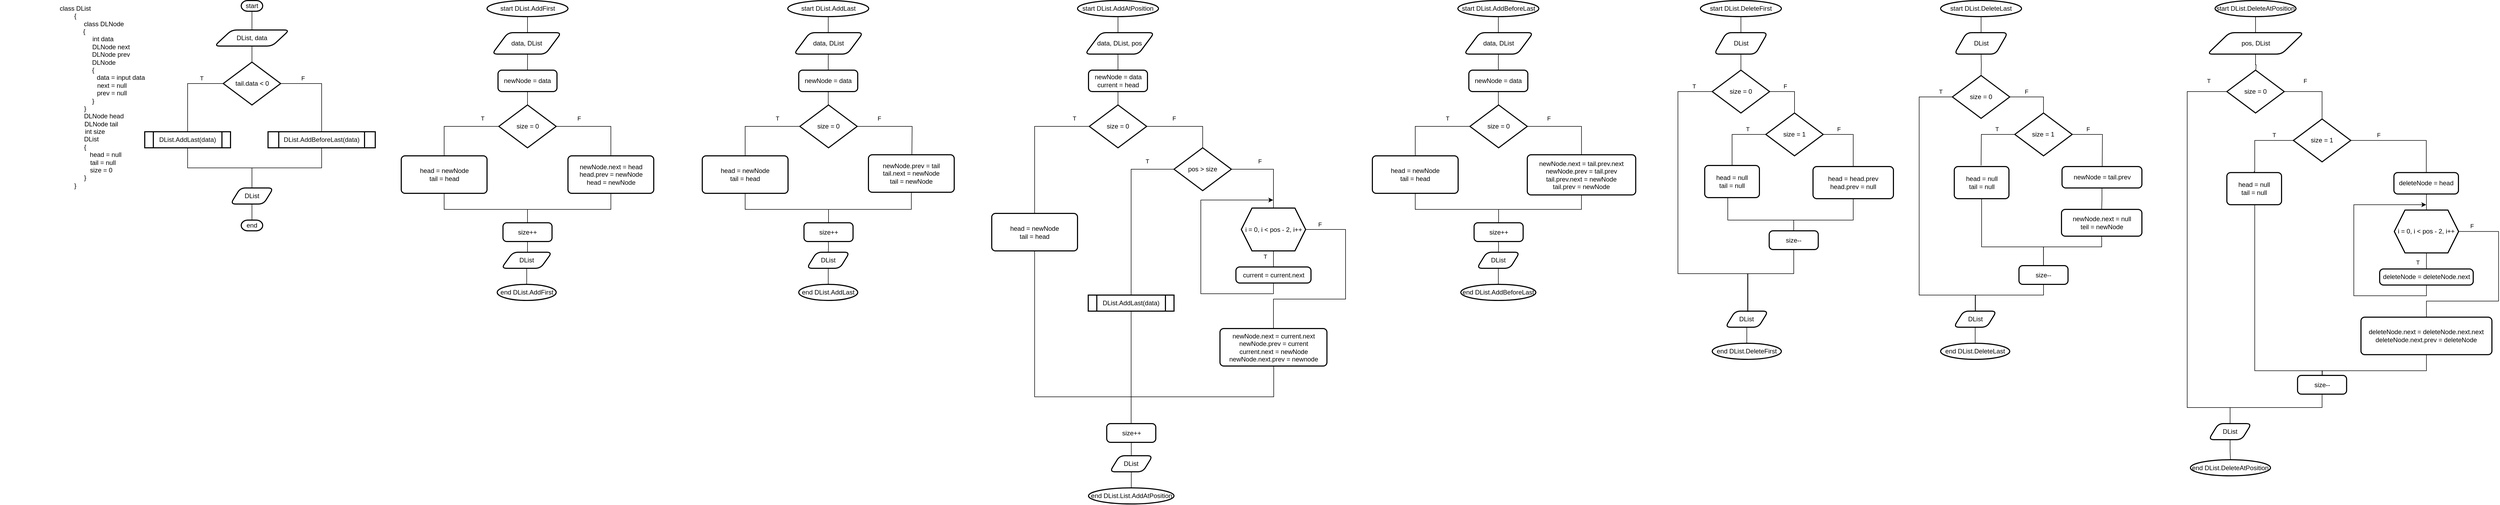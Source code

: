 <mxfile version="15.4.0" type="device"><diagram id="fU_Z1FJrFuVq7AGkQHou" name="Страница 1"><mxGraphModel dx="5457" dy="4065" grid="1" gridSize="10" guides="1" tooltips="1" connect="1" arrows="1" fold="1" page="1" pageScale="1" pageWidth="827" pageHeight="1169" math="0" shadow="0"><root><mxCell id="0"/><mxCell id="1" parent="0"/><mxCell id="U-L8y34tym5A4oGmRkwM-3" style="edgeStyle=orthogonalEdgeStyle;rounded=0;orthogonalLoop=1;jettySize=auto;html=1;entryX=0.5;entryY=0;entryDx=0;entryDy=0;endArrow=none;endFill=0;" parent="1" source="U-L8y34tym5A4oGmRkwM-1" edge="1"><mxGeometry relative="1" as="geometry"><mxPoint x="414.01" y="80" as="targetPoint"/></mxGeometry></mxCell><mxCell id="U-L8y34tym5A4oGmRkwM-1" value="start DList.AddFirst" style="ellipse;whiteSpace=wrap;html=1;strokeWidth=2;" parent="1" vertex="1"><mxGeometry x="338.5" y="20" width="151" height="30" as="geometry"/></mxCell><mxCell id="U-L8y34tym5A4oGmRkwM-5" style="edgeStyle=orthogonalEdgeStyle;rounded=0;orthogonalLoop=1;jettySize=auto;html=1;entryX=0.5;entryY=0;entryDx=0;entryDy=0;endArrow=none;endFill=0;" parent="1" target="U-L8y34tym5A4oGmRkwM-4" edge="1"><mxGeometry relative="1" as="geometry"><mxPoint x="414.069" y="120" as="sourcePoint"/></mxGeometry></mxCell><mxCell id="U-L8y34tym5A4oGmRkwM-4" value="newNode = data" style="rounded=1;whiteSpace=wrap;html=1;absoluteArcSize=1;arcSize=14;strokeWidth=2;" parent="1" vertex="1"><mxGeometry x="359" y="150" width="110" height="40" as="geometry"/></mxCell><mxCell id="U-L8y34tym5A4oGmRkwM-9" style="edgeStyle=orthogonalEdgeStyle;rounded=0;orthogonalLoop=1;jettySize=auto;html=1;endArrow=none;endFill=0;" parent="1" source="U-L8y34tym5A4oGmRkwM-6" target="U-L8y34tym5A4oGmRkwM-8" edge="1"><mxGeometry relative="1" as="geometry"><Array as="points"><mxPoint x="570" y="410"/><mxPoint x="414" y="410"/></Array></mxGeometry></mxCell><mxCell id="U-L8y34tym5A4oGmRkwM-6" value="newNode.next = head&lt;br&gt;head.prev = newNode&lt;br&gt;head = newNode" style="rounded=1;whiteSpace=wrap;html=1;absoluteArcSize=1;arcSize=14;strokeWidth=2;" parent="1" vertex="1"><mxGeometry x="489.5" y="310" width="160" height="70" as="geometry"/></mxCell><mxCell id="U-L8y34tym5A4oGmRkwM-11" style="edgeStyle=orthogonalEdgeStyle;rounded=0;orthogonalLoop=1;jettySize=auto;html=1;entryX=0.5;entryY=0;entryDx=0;entryDy=0;endArrow=none;endFill=0;" parent="1" source="U-L8y34tym5A4oGmRkwM-8" target="U-L8y34tym5A4oGmRkwM-10" edge="1"><mxGeometry relative="1" as="geometry"/></mxCell><mxCell id="U-L8y34tym5A4oGmRkwM-8" value="DList" style="shape=parallelogram;html=1;strokeWidth=2;perimeter=parallelogramPerimeter;whiteSpace=wrap;rounded=1;arcSize=19;size=0.23;" parent="1" vertex="1"><mxGeometry x="365.26" y="490" width="94.5" height="30" as="geometry"/></mxCell><mxCell id="U-L8y34tym5A4oGmRkwM-10" value="end DList.AddFirst" style="ellipse;whiteSpace=wrap;html=1;strokeWidth=2;" parent="1" vertex="1"><mxGeometry x="357.51" y="550" width="110" height="30" as="geometry"/></mxCell><mxCell id="U-L8y34tym5A4oGmRkwM-34" style="edgeStyle=orthogonalEdgeStyle;rounded=0;orthogonalLoop=1;jettySize=auto;html=1;entryX=0.5;entryY=0;entryDx=0;entryDy=0;endArrow=none;endFill=0;" parent="1" source="U-L8y34tym5A4oGmRkwM-35" edge="1"><mxGeometry relative="1" as="geometry"><mxPoint x="975.0" y="80" as="targetPoint"/></mxGeometry></mxCell><mxCell id="U-L8y34tym5A4oGmRkwM-35" value="start DList.AddLast" style="ellipse;whiteSpace=wrap;html=1;strokeWidth=2;" parent="1" vertex="1"><mxGeometry x="899.5" y="20" width="151" height="30" as="geometry"/></mxCell><mxCell id="U-L8y34tym5A4oGmRkwM-36" style="edgeStyle=orthogonalEdgeStyle;rounded=0;orthogonalLoop=1;jettySize=auto;html=1;entryX=0.5;entryY=0;entryDx=0;entryDy=0;endArrow=none;endFill=0;" parent="1" target="U-L8y34tym5A4oGmRkwM-39" edge="1"><mxGeometry relative="1" as="geometry"><mxPoint x="975.034" y="120" as="sourcePoint"/></mxGeometry></mxCell><mxCell id="U-L8y34tym5A4oGmRkwM-38" style="edgeStyle=orthogonalEdgeStyle;rounded=0;orthogonalLoop=1;jettySize=auto;html=1;entryX=0.5;entryY=0;entryDx=0;entryDy=0;endArrow=none;endFill=0;" parent="1" source="U-L8y34tym5A4oGmRkwM-39" edge="1"><mxGeometry relative="1" as="geometry"><mxPoint x="975" y="220" as="targetPoint"/></mxGeometry></mxCell><mxCell id="U-L8y34tym5A4oGmRkwM-39" value="newNode = data" style="rounded=1;whiteSpace=wrap;html=1;absoluteArcSize=1;arcSize=14;strokeWidth=2;" parent="1" vertex="1"><mxGeometry x="920" y="150" width="110" height="40" as="geometry"/></mxCell><mxCell id="U-L8y34tym5A4oGmRkwM-40" style="edgeStyle=orthogonalEdgeStyle;rounded=0;orthogonalLoop=1;jettySize=auto;html=1;endArrow=none;endFill=0;" parent="1" target="U-L8y34tym5A4oGmRkwM-43" edge="1"><mxGeometry relative="1" as="geometry"><mxPoint x="975" y="460" as="sourcePoint"/></mxGeometry></mxCell><mxCell id="U-L8y34tym5A4oGmRkwM-42" style="edgeStyle=orthogonalEdgeStyle;rounded=0;orthogonalLoop=1;jettySize=auto;html=1;entryX=0.5;entryY=0;entryDx=0;entryDy=0;endArrow=none;endFill=0;" parent="1" source="U-L8y34tym5A4oGmRkwM-43" target="U-L8y34tym5A4oGmRkwM-44" edge="1"><mxGeometry relative="1" as="geometry"/></mxCell><mxCell id="U-L8y34tym5A4oGmRkwM-43" value="DList" style="shape=parallelogram;html=1;strokeWidth=2;perimeter=parallelogramPerimeter;whiteSpace=wrap;rounded=1;arcSize=19;size=0.23;" parent="1" vertex="1"><mxGeometry x="935" y="490" width="80" height="30" as="geometry"/></mxCell><mxCell id="U-L8y34tym5A4oGmRkwM-44" value="end DList.AddLast" style="ellipse;whiteSpace=wrap;html=1;strokeWidth=2;" parent="1" vertex="1"><mxGeometry x="920" y="550" width="110" height="30" as="geometry"/></mxCell><mxCell id="U-L8y34tym5A4oGmRkwM-45" style="edgeStyle=orthogonalEdgeStyle;rounded=0;orthogonalLoop=1;jettySize=auto;html=1;entryX=0.5;entryY=0;entryDx=0;entryDy=0;endArrow=none;endFill=0;" parent="1" source="U-L8y34tym5A4oGmRkwM-46" edge="1"><mxGeometry relative="1" as="geometry"><mxPoint x="1515.495" y="80" as="targetPoint"/></mxGeometry></mxCell><mxCell id="U-L8y34tym5A4oGmRkwM-46" value="start DList.AddAtPosition" style="ellipse;whiteSpace=wrap;html=1;strokeWidth=2;" parent="1" vertex="1"><mxGeometry x="1440" y="20" width="151" height="30" as="geometry"/></mxCell><mxCell id="U-L8y34tym5A4oGmRkwM-47" style="edgeStyle=orthogonalEdgeStyle;rounded=0;orthogonalLoop=1;jettySize=auto;html=1;entryX=0.5;entryY=0;entryDx=0;entryDy=0;endArrow=none;endFill=0;" parent="1" target="U-L8y34tym5A4oGmRkwM-50" edge="1"><mxGeometry relative="1" as="geometry"><mxPoint x="1515.448" y="120" as="sourcePoint"/></mxGeometry></mxCell><mxCell id="_JRviwH6wv8AhVhpIcnH-35" value="" style="edgeStyle=orthogonalEdgeStyle;rounded=0;orthogonalLoop=1;jettySize=auto;html=1;endArrow=none;endFill=0;" parent="1" source="U-L8y34tym5A4oGmRkwM-50" target="_JRviwH6wv8AhVhpIcnH-22" edge="1"><mxGeometry relative="1" as="geometry"/></mxCell><mxCell id="U-L8y34tym5A4oGmRkwM-50" value="newNode = data&lt;br&gt;current = head" style="rounded=1;whiteSpace=wrap;html=1;absoluteArcSize=1;arcSize=14;strokeWidth=2;" parent="1" vertex="1"><mxGeometry x="1460.5" y="150" width="110" height="40" as="geometry"/></mxCell><mxCell id="_JRviwH6wv8AhVhpIcnH-40" value="" style="edgeStyle=orthogonalEdgeStyle;rounded=0;orthogonalLoop=1;jettySize=auto;html=1;endArrow=none;endFill=0;" parent="1" source="U-L8y34tym5A4oGmRkwM-54" target="U-L8y34tym5A4oGmRkwM-55" edge="1"><mxGeometry relative="1" as="geometry"/></mxCell><mxCell id="_JRviwH6wv8AhVhpIcnH-41" value="" style="edgeStyle=orthogonalEdgeStyle;rounded=0;orthogonalLoop=1;jettySize=auto;html=1;endArrow=none;endFill=0;" parent="1" source="U-L8y34tym5A4oGmRkwM-54" target="_JRviwH6wv8AhVhpIcnH-30" edge="1"><mxGeometry relative="1" as="geometry"/></mxCell><mxCell id="U-L8y34tym5A4oGmRkwM-54" value="DList" style="shape=parallelogram;html=1;strokeWidth=2;perimeter=parallelogramPerimeter;whiteSpace=wrap;rounded=1;arcSize=19;size=0.23;" parent="1" vertex="1"><mxGeometry x="1500.25" y="870" width="80" height="30" as="geometry"/></mxCell><mxCell id="U-L8y34tym5A4oGmRkwM-55" value="end DList.List.AddAtPosition" style="ellipse;whiteSpace=wrap;html=1;strokeWidth=2;" parent="1" vertex="1"><mxGeometry x="1460.5" y="930" width="159.5" height="30" as="geometry"/></mxCell><mxCell id="U-L8y34tym5A4oGmRkwM-58" value="T" style="edgeStyle=orthogonalEdgeStyle;rounded=0;orthogonalLoop=1;jettySize=auto;html=1;endArrow=none;endFill=0;" parent="1" source="U-L8y34tym5A4oGmRkwM-56" target="U-L8y34tym5A4oGmRkwM-57" edge="1"><mxGeometry x="0.2" y="-16" relative="1" as="geometry"><mxPoint as="offset"/></mxGeometry></mxCell><mxCell id="U-L8y34tym5A4oGmRkwM-60" value="F" style="edgeStyle=orthogonalEdgeStyle;rounded=0;orthogonalLoop=1;jettySize=auto;html=1;endArrow=none;endFill=0;entryX=0.5;entryY=0;entryDx=0;entryDy=0;" parent="1" source="U-L8y34tym5A4oGmRkwM-56" target="U-L8y34tym5A4oGmRkwM-61" edge="1"><mxGeometry x="-0.867" y="10" relative="1" as="geometry"><mxPoint x="1920.01" y="607.5" as="targetPoint"/><Array as="points"><mxPoint x="1940.01" y="447.5"/><mxPoint x="1940.01" y="577.5"/><mxPoint x="1806.01" y="577.5"/></Array><mxPoint as="offset"/></mxGeometry></mxCell><mxCell id="U-L8y34tym5A4oGmRkwM-56" value="i = 0, i &amp;lt; pos - 2, i++" style="shape=hexagon;perimeter=hexagonPerimeter2;whiteSpace=wrap;html=1;fixedSize=1;strokeWidth=2;" parent="1" vertex="1"><mxGeometry x="1745.51" y="407.5" width="120" height="80" as="geometry"/></mxCell><mxCell id="U-L8y34tym5A4oGmRkwM-59" style="edgeStyle=orthogonalEdgeStyle;rounded=0;orthogonalLoop=1;jettySize=auto;html=1;endArrow=classic;endFill=1;exitX=0.5;exitY=1;exitDx=0;exitDy=0;" parent="1" source="U-L8y34tym5A4oGmRkwM-57" edge="1"><mxGeometry relative="1" as="geometry"><mxPoint x="1805" y="392.5" as="targetPoint"/><Array as="points"><mxPoint x="1805" y="567.5"/><mxPoint x="1670" y="567.5"/><mxPoint x="1670" y="392.5"/><mxPoint x="1805" y="392.5"/></Array></mxGeometry></mxCell><mxCell id="U-L8y34tym5A4oGmRkwM-57" value="current = current.next" style="rounded=1;whiteSpace=wrap;html=1;absoluteArcSize=1;arcSize=14;strokeWidth=2;" parent="1" vertex="1"><mxGeometry x="1735.51" y="517.5" width="140" height="30" as="geometry"/></mxCell><mxCell id="383ST2sBf6od1V66shln-7" style="edgeStyle=orthogonalEdgeStyle;rounded=0;orthogonalLoop=1;jettySize=auto;html=1;endArrow=none;endFill=0;" edge="1" parent="1" target="_JRviwH6wv8AhVhpIcnH-30"><mxGeometry relative="1" as="geometry"><mxPoint x="1806" y="700" as="sourcePoint"/><Array as="points"><mxPoint x="1806" y="760"/><mxPoint x="1540" y="760"/></Array></mxGeometry></mxCell><mxCell id="U-L8y34tym5A4oGmRkwM-61" value="newNode.next = current.next&lt;br&gt;newNode.prev = current&lt;br&gt;current.next = newNode&lt;br&gt;newNode.next.prev = newnode" style="rounded=1;whiteSpace=wrap;html=1;absoluteArcSize=1;arcSize=14;strokeWidth=2;" parent="1" vertex="1"><mxGeometry x="1705.76" y="632.5" width="199.5" height="70" as="geometry"/></mxCell><mxCell id="U-L8y34tym5A4oGmRkwM-62" style="edgeStyle=orthogonalEdgeStyle;rounded=0;orthogonalLoop=1;jettySize=auto;html=1;entryX=0.5;entryY=0;entryDx=0;entryDy=0;endArrow=none;endFill=0;" parent="1" source="U-L8y34tym5A4oGmRkwM-63" target="U-L8y34tym5A4oGmRkwM-65" edge="1"><mxGeometry relative="1" as="geometry"/></mxCell><mxCell id="U-L8y34tym5A4oGmRkwM-63" value="start DList.DeleteFirst" style="ellipse;whiteSpace=wrap;html=1;strokeWidth=2;" parent="1" vertex="1"><mxGeometry x="2602" y="20" width="151" height="30" as="geometry"/></mxCell><mxCell id="U-L8y34tym5A4oGmRkwM-64" style="edgeStyle=orthogonalEdgeStyle;rounded=0;orthogonalLoop=1;jettySize=auto;html=1;entryX=0.5;entryY=0;entryDx=0;entryDy=0;endArrow=none;endFill=0;entryPerimeter=0;" parent="1" source="U-L8y34tym5A4oGmRkwM-65" edge="1"><mxGeometry relative="1" as="geometry"><mxPoint x="2677.505" y="150" as="targetPoint"/></mxGeometry></mxCell><mxCell id="U-L8y34tym5A4oGmRkwM-65" value="DList" style="shape=parallelogram;html=1;strokeWidth=2;perimeter=parallelogramPerimeter;whiteSpace=wrap;rounded=1;arcSize=19;size=0.23;" parent="1" vertex="1"><mxGeometry x="2627.5" y="80" width="100" height="40" as="geometry"/></mxCell><mxCell id="U-L8y34tym5A4oGmRkwM-70" style="edgeStyle=orthogonalEdgeStyle;rounded=0;orthogonalLoop=1;jettySize=auto;html=1;entryX=0.5;entryY=0;entryDx=0;entryDy=0;endArrow=none;endFill=0;" parent="1" source="U-L8y34tym5A4oGmRkwM-71" target="U-L8y34tym5A4oGmRkwM-72" edge="1"><mxGeometry relative="1" as="geometry"/></mxCell><mxCell id="U-L8y34tym5A4oGmRkwM-71" value="DList" style="shape=parallelogram;html=1;strokeWidth=2;perimeter=parallelogramPerimeter;whiteSpace=wrap;rounded=1;arcSize=19;size=0.23;" parent="1" vertex="1"><mxGeometry x="2648.48" y="600" width="80" height="30" as="geometry"/></mxCell><mxCell id="U-L8y34tym5A4oGmRkwM-72" value="end DList.DeleteFirst" style="ellipse;whiteSpace=wrap;html=1;strokeWidth=2;" parent="1" vertex="1"><mxGeometry x="2623.99" y="660" width="128.99" height="30" as="geometry"/></mxCell><mxCell id="U-L8y34tym5A4oGmRkwM-73" style="edgeStyle=orthogonalEdgeStyle;rounded=0;orthogonalLoop=1;jettySize=auto;html=1;entryX=0.5;entryY=0;entryDx=0;entryDy=0;endArrow=none;endFill=0;" parent="1" source="U-L8y34tym5A4oGmRkwM-74" edge="1"><mxGeometry relative="1" as="geometry"><mxPoint x="3125.5" y="80" as="targetPoint"/></mxGeometry></mxCell><mxCell id="U-L8y34tym5A4oGmRkwM-74" value="start DList.DeleteLast" style="ellipse;whiteSpace=wrap;html=1;strokeWidth=2;" parent="1" vertex="1"><mxGeometry x="3050" y="20" width="151" height="30" as="geometry"/></mxCell><mxCell id="U-L8y34tym5A4oGmRkwM-75" style="edgeStyle=orthogonalEdgeStyle;rounded=0;orthogonalLoop=1;jettySize=auto;html=1;entryX=0.5;entryY=0;entryDx=0;entryDy=0;endArrow=none;endFill=0;entryPerimeter=0;" parent="1" edge="1" target="383ST2sBf6od1V66shln-45"><mxGeometry relative="1" as="geometry"><mxPoint x="3125.5" y="150" as="targetPoint"/><mxPoint x="3125.517" y="120" as="sourcePoint"/></mxGeometry></mxCell><mxCell id="U-L8y34tym5A4oGmRkwM-84" style="edgeStyle=orthogonalEdgeStyle;rounded=0;orthogonalLoop=1;jettySize=auto;html=1;entryX=0.5;entryY=0;entryDx=0;entryDy=0;endArrow=none;endFill=0;" parent="1" source="U-L8y34tym5A4oGmRkwM-85" target="U-L8y34tym5A4oGmRkwM-87" edge="1"><mxGeometry relative="1" as="geometry"/></mxCell><mxCell id="U-L8y34tym5A4oGmRkwM-85" value="start DList.DeleteAtPosition" style="ellipse;whiteSpace=wrap;html=1;strokeWidth=2;" parent="1" vertex="1"><mxGeometry x="3562" y="20" width="151" height="30" as="geometry"/></mxCell><mxCell id="U-L8y34tym5A4oGmRkwM-86" style="edgeStyle=orthogonalEdgeStyle;rounded=0;orthogonalLoop=1;jettySize=auto;html=1;entryX=0.5;entryY=0;entryDx=0;entryDy=0;endArrow=none;endFill=0;" parent="1" source="U-L8y34tym5A4oGmRkwM-87" edge="1"><mxGeometry relative="1" as="geometry"><mxPoint x="3638" y="150" as="targetPoint"/></mxGeometry></mxCell><mxCell id="U-L8y34tym5A4oGmRkwM-87" value="pos, DList" style="shape=parallelogram;html=1;strokeWidth=2;perimeter=parallelogramPerimeter;whiteSpace=wrap;rounded=1;arcSize=19;size=0.23;" parent="1" vertex="1"><mxGeometry x="3547.5" y="80" width="180" height="40" as="geometry"/></mxCell><mxCell id="_JRviwH6wv8AhVhpIcnH-2" value="T" style="edgeStyle=orthogonalEdgeStyle;rounded=0;orthogonalLoop=1;jettySize=auto;html=1;endArrow=none;endFill=0;exitX=0;exitY=0.5;exitDx=0;exitDy=0;exitPerimeter=0;" parent="1" source="_JRviwH6wv8AhVhpIcnH-1" target="_JRviwH6wv8AhVhpIcnH-3" edge="1"><mxGeometry x="-0.612" y="-15" relative="1" as="geometry"><mxPoint x="80" y="550" as="targetPoint"/><mxPoint as="offset"/></mxGeometry></mxCell><mxCell id="_JRviwH6wv8AhVhpIcnH-4" value="" style="edgeStyle=orthogonalEdgeStyle;rounded=0;orthogonalLoop=1;jettySize=auto;html=1;endArrow=none;endFill=0;" parent="1" source="_JRviwH6wv8AhVhpIcnH-1" target="U-L8y34tym5A4oGmRkwM-4" edge="1"><mxGeometry relative="1" as="geometry"/></mxCell><mxCell id="_JRviwH6wv8AhVhpIcnH-5" value="F" style="edgeStyle=orthogonalEdgeStyle;rounded=0;orthogonalLoop=1;jettySize=auto;html=1;endArrow=none;endFill=0;" parent="1" source="_JRviwH6wv8AhVhpIcnH-1" target="U-L8y34tym5A4oGmRkwM-6" edge="1"><mxGeometry x="-0.459" y="15" relative="1" as="geometry"><mxPoint as="offset"/></mxGeometry></mxCell><mxCell id="_JRviwH6wv8AhVhpIcnH-1" value="size = 0" style="strokeWidth=2;html=1;shape=mxgraph.flowchart.decision;whiteSpace=wrap;" parent="1" vertex="1"><mxGeometry x="360.5" y="215" width="107.01" height="80" as="geometry"/></mxCell><mxCell id="_JRviwH6wv8AhVhpIcnH-9" style="edgeStyle=orthogonalEdgeStyle;rounded=0;orthogonalLoop=1;jettySize=auto;html=1;endArrow=none;endFill=0;" parent="1" source="_JRviwH6wv8AhVhpIcnH-3" target="_JRviwH6wv8AhVhpIcnH-7" edge="1"><mxGeometry relative="1" as="geometry"><Array as="points"><mxPoint x="259" y="410"/><mxPoint x="414" y="410"/></Array></mxGeometry></mxCell><mxCell id="_JRviwH6wv8AhVhpIcnH-3" value="head = newNode&lt;br&gt;tail = head" style="rounded=1;whiteSpace=wrap;html=1;absoluteArcSize=1;arcSize=14;strokeWidth=2;" parent="1" vertex="1"><mxGeometry x="178.5" y="310" width="160" height="70" as="geometry"/></mxCell><mxCell id="_JRviwH6wv8AhVhpIcnH-7" value="size++" style="rounded=1;whiteSpace=wrap;html=1;absoluteArcSize=1;arcSize=14;strokeWidth=2;" parent="1" vertex="1"><mxGeometry x="368.26" y="435" width="91.5" height="35" as="geometry"/></mxCell><mxCell id="_JRviwH6wv8AhVhpIcnH-11" value="T" style="edgeStyle=orthogonalEdgeStyle;rounded=0;orthogonalLoop=1;jettySize=auto;html=1;endArrow=none;endFill=0;exitX=0;exitY=0.5;exitDx=0;exitDy=0;exitPerimeter=0;" parent="1" source="_JRviwH6wv8AhVhpIcnH-13" target="_JRviwH6wv8AhVhpIcnH-15" edge="1"><mxGeometry x="-0.465" y="-15" relative="1" as="geometry"><mxPoint x="641.5" y="550" as="targetPoint"/><mxPoint as="offset"/></mxGeometry></mxCell><mxCell id="_JRviwH6wv8AhVhpIcnH-12" value="F" style="edgeStyle=orthogonalEdgeStyle;rounded=0;orthogonalLoop=1;jettySize=auto;html=1;endArrow=none;endFill=0;" parent="1" source="_JRviwH6wv8AhVhpIcnH-13" edge="1"><mxGeometry x="-0.478" y="15" relative="1" as="geometry"><mxPoint x="1131" y="310" as="targetPoint"/><mxPoint as="offset"/></mxGeometry></mxCell><mxCell id="_JRviwH6wv8AhVhpIcnH-13" value="size = 0" style="strokeWidth=2;html=1;shape=mxgraph.flowchart.decision;whiteSpace=wrap;" parent="1" vertex="1"><mxGeometry x="922.0" y="215" width="107.01" height="80" as="geometry"/></mxCell><mxCell id="_JRviwH6wv8AhVhpIcnH-14" style="edgeStyle=orthogonalEdgeStyle;rounded=0;orthogonalLoop=1;jettySize=auto;html=1;endArrow=none;endFill=0;" parent="1" source="_JRviwH6wv8AhVhpIcnH-15" target="_JRviwH6wv8AhVhpIcnH-16" edge="1"><mxGeometry relative="1" as="geometry"><Array as="points"><mxPoint x="820.5" y="410"/><mxPoint x="975.5" y="410"/></Array></mxGeometry></mxCell><mxCell id="_JRviwH6wv8AhVhpIcnH-15" value="head = newNode&lt;br&gt;tail = head" style="rounded=1;whiteSpace=wrap;html=1;absoluteArcSize=1;arcSize=14;strokeWidth=2;" parent="1" vertex="1"><mxGeometry x="740" y="310" width="160" height="70" as="geometry"/></mxCell><mxCell id="_JRviwH6wv8AhVhpIcnH-16" value="size++" style="rounded=1;whiteSpace=wrap;html=1;absoluteArcSize=1;arcSize=14;strokeWidth=2;" parent="1" vertex="1"><mxGeometry x="929.76" y="435" width="91.5" height="35" as="geometry"/></mxCell><mxCell id="_JRviwH6wv8AhVhpIcnH-18" style="edgeStyle=orthogonalEdgeStyle;rounded=0;orthogonalLoop=1;jettySize=auto;html=1;entryX=0.5;entryY=0;entryDx=0;entryDy=0;endArrow=none;endFill=0;exitX=0.5;exitY=1;exitDx=0;exitDy=0;" parent="1" source="_JRviwH6wv8AhVhpIcnH-17" target="_JRviwH6wv8AhVhpIcnH-16" edge="1"><mxGeometry relative="1" as="geometry"><Array as="points"><mxPoint x="1130" y="410"/><mxPoint x="976" y="410"/></Array></mxGeometry></mxCell><mxCell id="_JRviwH6wv8AhVhpIcnH-17" value="newNode.prev = tail&lt;br&gt;tail.next = newNode&lt;br&gt;tail = newNode" style="rounded=1;whiteSpace=wrap;html=1;absoluteArcSize=1;arcSize=14;strokeWidth=2;" parent="1" vertex="1"><mxGeometry x="1050" y="308" width="160" height="70" as="geometry"/></mxCell><mxCell id="_JRviwH6wv8AhVhpIcnH-20" value="T" style="edgeStyle=orthogonalEdgeStyle;rounded=0;orthogonalLoop=1;jettySize=auto;html=1;endArrow=none;endFill=0;exitX=0;exitY=0.5;exitDx=0;exitDy=0;exitPerimeter=0;entryX=0.5;entryY=0;entryDx=0;entryDy=0;" parent="1" source="_JRviwH6wv8AhVhpIcnH-22" target="_JRviwH6wv8AhVhpIcnH-24" edge="1"><mxGeometry x="-0.788" y="-15" relative="1" as="geometry"><mxPoint x="1360" y="310" as="targetPoint"/><mxPoint as="offset"/></mxGeometry></mxCell><mxCell id="383ST2sBf6od1V66shln-1" value="F" style="edgeStyle=orthogonalEdgeStyle;rounded=0;orthogonalLoop=1;jettySize=auto;html=1;endArrow=none;endFill=0;entryX=0.5;entryY=0;entryDx=0;entryDy=0;entryPerimeter=0;" edge="1" parent="1" source="_JRviwH6wv8AhVhpIcnH-22" target="383ST2sBf6od1V66shln-2"><mxGeometry x="-0.294" y="15" relative="1" as="geometry"><mxPoint x="1610" y="255" as="targetPoint"/><mxPoint as="offset"/></mxGeometry></mxCell><mxCell id="_JRviwH6wv8AhVhpIcnH-22" value="size = 0" style="strokeWidth=2;html=1;shape=mxgraph.flowchart.decision;whiteSpace=wrap;" parent="1" vertex="1"><mxGeometry x="1462.0" y="215" width="107.01" height="80" as="geometry"/></mxCell><mxCell id="_JRviwH6wv8AhVhpIcnH-36" style="edgeStyle=orthogonalEdgeStyle;rounded=0;orthogonalLoop=1;jettySize=auto;html=1;endArrow=none;endFill=0;" parent="1" source="_JRviwH6wv8AhVhpIcnH-24" target="_JRviwH6wv8AhVhpIcnH-30" edge="1"><mxGeometry relative="1" as="geometry"><Array as="points"><mxPoint x="1360" y="760"/><mxPoint x="1540" y="760"/></Array></mxGeometry></mxCell><mxCell id="_JRviwH6wv8AhVhpIcnH-24" value="head = newNode&lt;br&gt;tail = head" style="rounded=1;whiteSpace=wrap;html=1;absoluteArcSize=1;arcSize=14;strokeWidth=2;" parent="1" vertex="1"><mxGeometry x="1280" y="417.5" width="160" height="70" as="geometry"/></mxCell><mxCell id="_JRviwH6wv8AhVhpIcnH-30" value="size++" style="rounded=1;whiteSpace=wrap;html=1;absoluteArcSize=1;arcSize=14;strokeWidth=2;" parent="1" vertex="1"><mxGeometry x="1494.5" y="810" width="91.5" height="35" as="geometry"/></mxCell><mxCell id="_JRviwH6wv8AhVhpIcnH-32" value="data, DList" style="shape=parallelogram;html=1;strokeWidth=2;perimeter=parallelogramPerimeter;whiteSpace=wrap;rounded=1;arcSize=19;size=0.23;" parent="1" vertex="1"><mxGeometry x="347.83" y="80" width="129.36" height="40" as="geometry"/></mxCell><mxCell id="_JRviwH6wv8AhVhpIcnH-33" value="data, DList" style="shape=parallelogram;html=1;strokeWidth=2;perimeter=parallelogramPerimeter;whiteSpace=wrap;rounded=1;arcSize=19;size=0.23;" parent="1" vertex="1"><mxGeometry x="910.83" y="80" width="129.36" height="40" as="geometry"/></mxCell><mxCell id="_JRviwH6wv8AhVhpIcnH-34" value="data, DList, pos" style="shape=parallelogram;html=1;strokeWidth=2;perimeter=parallelogramPerimeter;whiteSpace=wrap;rounded=1;arcSize=19;size=0.23;" parent="1" vertex="1"><mxGeometry x="1454" y="80" width="129.36" height="40" as="geometry"/></mxCell><mxCell id="_JRviwH6wv8AhVhpIcnH-53" value="DList" style="shape=parallelogram;html=1;strokeWidth=2;perimeter=parallelogramPerimeter;whiteSpace=wrap;rounded=1;arcSize=19;size=0.23;" parent="1" vertex="1"><mxGeometry x="3075.5" y="80" width="100" height="40" as="geometry"/></mxCell><mxCell id="_JRviwH6wv8AhVhpIcnH-91" style="edgeStyle=orthogonalEdgeStyle;rounded=0;orthogonalLoop=1;jettySize=auto;html=1;entryX=0.5;entryY=0;entryDx=0;entryDy=0;endArrow=none;endFill=0;" parent="1" source="_JRviwH6wv8AhVhpIcnH-93" target="_JRviwH6wv8AhVhpIcnH-94" edge="1"><mxGeometry relative="1" as="geometry"/></mxCell><mxCell id="_JRviwH6wv8AhVhpIcnH-93" value="DList" style="shape=parallelogram;html=1;strokeWidth=2;perimeter=parallelogramPerimeter;whiteSpace=wrap;rounded=1;arcSize=19;size=0.23;" parent="1" vertex="1"><mxGeometry x="3550" y="810" width="80" height="30" as="geometry"/></mxCell><mxCell id="_JRviwH6wv8AhVhpIcnH-94" value="end DList.DeleteAtPosition" style="ellipse;whiteSpace=wrap;html=1;strokeWidth=2;" parent="1" vertex="1"><mxGeometry x="3516" y="877.5" width="149.4" height="30" as="geometry"/></mxCell><mxCell id="_JRviwH6wv8AhVhpIcnH-127" value="newNode.next = tail.prev.next&lt;br&gt;newNode.prev = tail.prev&lt;br&gt;tail.prev.next = newNode&lt;br&gt;tail.prev = newNode" style="rounded=1;whiteSpace=wrap;html=1;absoluteArcSize=1;arcSize=14;strokeWidth=2;" parent="1" vertex="1"><mxGeometry x="2279.01" y="308" width="202.25" height="75" as="geometry"/></mxCell><mxCell id="_JRviwH6wv8AhVhpIcnH-128" style="edgeStyle=orthogonalEdgeStyle;rounded=0;orthogonalLoop=1;jettySize=auto;html=1;entryX=0.5;entryY=0;entryDx=0;entryDy=0;endArrow=none;endFill=0;" parent="1" source="_JRviwH6wv8AhVhpIcnH-129" edge="1"><mxGeometry relative="1" as="geometry"><mxPoint x="2225" y="80" as="targetPoint"/></mxGeometry></mxCell><mxCell id="_JRviwH6wv8AhVhpIcnH-129" value="start DList.AddBeforeLast" style="ellipse;whiteSpace=wrap;html=1;strokeWidth=2;" parent="1" vertex="1"><mxGeometry x="2149.5" y="20" width="151" height="30" as="geometry"/></mxCell><mxCell id="_JRviwH6wv8AhVhpIcnH-130" style="edgeStyle=orthogonalEdgeStyle;rounded=0;orthogonalLoop=1;jettySize=auto;html=1;entryX=0.5;entryY=0;entryDx=0;entryDy=0;endArrow=none;endFill=0;" parent="1" target="_JRviwH6wv8AhVhpIcnH-132" edge="1"><mxGeometry relative="1" as="geometry"><mxPoint x="2225.034" y="120" as="sourcePoint"/></mxGeometry></mxCell><mxCell id="_JRviwH6wv8AhVhpIcnH-131" style="edgeStyle=orthogonalEdgeStyle;rounded=0;orthogonalLoop=1;jettySize=auto;html=1;entryX=0.5;entryY=0;entryDx=0;entryDy=0;endArrow=none;endFill=0;" parent="1" source="_JRviwH6wv8AhVhpIcnH-132" edge="1"><mxGeometry relative="1" as="geometry"><mxPoint x="2225" y="220" as="targetPoint"/></mxGeometry></mxCell><mxCell id="_JRviwH6wv8AhVhpIcnH-132" value="newNode = data" style="rounded=1;whiteSpace=wrap;html=1;absoluteArcSize=1;arcSize=14;strokeWidth=2;" parent="1" vertex="1"><mxGeometry x="2170" y="150" width="110" height="40" as="geometry"/></mxCell><mxCell id="_JRviwH6wv8AhVhpIcnH-133" style="edgeStyle=orthogonalEdgeStyle;rounded=0;orthogonalLoop=1;jettySize=auto;html=1;endArrow=none;endFill=0;" parent="1" target="_JRviwH6wv8AhVhpIcnH-135" edge="1"><mxGeometry relative="1" as="geometry"><mxPoint x="2225" y="460" as="sourcePoint"/></mxGeometry></mxCell><mxCell id="_JRviwH6wv8AhVhpIcnH-134" style="edgeStyle=orthogonalEdgeStyle;rounded=0;orthogonalLoop=1;jettySize=auto;html=1;entryX=0.5;entryY=0;entryDx=0;entryDy=0;endArrow=none;endFill=0;" parent="1" source="_JRviwH6wv8AhVhpIcnH-135" target="_JRviwH6wv8AhVhpIcnH-136" edge="1"><mxGeometry relative="1" as="geometry"/></mxCell><mxCell id="_JRviwH6wv8AhVhpIcnH-135" value="DList" style="shape=parallelogram;html=1;strokeWidth=2;perimeter=parallelogramPerimeter;whiteSpace=wrap;rounded=1;arcSize=19;size=0.23;" parent="1" vertex="1"><mxGeometry x="2185" y="490" width="80" height="30" as="geometry"/></mxCell><mxCell id="_JRviwH6wv8AhVhpIcnH-136" value="end DList.AddBeforeLast" style="ellipse;whiteSpace=wrap;html=1;strokeWidth=2;" parent="1" vertex="1"><mxGeometry x="2155" y="550" width="139.99" height="30" as="geometry"/></mxCell><mxCell id="_JRviwH6wv8AhVhpIcnH-137" value="T" style="edgeStyle=orthogonalEdgeStyle;rounded=0;orthogonalLoop=1;jettySize=auto;html=1;endArrow=none;endFill=0;exitX=0;exitY=0.5;exitDx=0;exitDy=0;exitPerimeter=0;" parent="1" source="_JRviwH6wv8AhVhpIcnH-139" target="_JRviwH6wv8AhVhpIcnH-141" edge="1"><mxGeometry x="-0.465" y="-15" relative="1" as="geometry"><mxPoint x="1891.5" y="550" as="targetPoint"/><mxPoint as="offset"/></mxGeometry></mxCell><mxCell id="_JRviwH6wv8AhVhpIcnH-138" value="F" style="edgeStyle=orthogonalEdgeStyle;rounded=0;orthogonalLoop=1;jettySize=auto;html=1;endArrow=none;endFill=0;entryX=0.5;entryY=0;entryDx=0;entryDy=0;" parent="1" source="_JRviwH6wv8AhVhpIcnH-139" target="_JRviwH6wv8AhVhpIcnH-127" edge="1"><mxGeometry x="-0.478" y="15" relative="1" as="geometry"><mxPoint x="2381" y="310" as="targetPoint"/><mxPoint as="offset"/><Array as="points"><mxPoint x="2380" y="255"/></Array></mxGeometry></mxCell><mxCell id="_JRviwH6wv8AhVhpIcnH-139" value="size = 0" style="strokeWidth=2;html=1;shape=mxgraph.flowchart.decision;whiteSpace=wrap;" parent="1" vertex="1"><mxGeometry x="2172" y="215" width="107.01" height="80" as="geometry"/></mxCell><mxCell id="_JRviwH6wv8AhVhpIcnH-140" style="edgeStyle=orthogonalEdgeStyle;rounded=0;orthogonalLoop=1;jettySize=auto;html=1;endArrow=none;endFill=0;" parent="1" source="_JRviwH6wv8AhVhpIcnH-141" target="_JRviwH6wv8AhVhpIcnH-142" edge="1"><mxGeometry relative="1" as="geometry"><Array as="points"><mxPoint x="2070.5" y="410"/><mxPoint x="2225.5" y="410"/></Array></mxGeometry></mxCell><mxCell id="_JRviwH6wv8AhVhpIcnH-141" value="head = newNode&lt;br&gt;tail = head" style="rounded=1;whiteSpace=wrap;html=1;absoluteArcSize=1;arcSize=14;strokeWidth=2;" parent="1" vertex="1"><mxGeometry x="1990" y="310" width="160" height="70" as="geometry"/></mxCell><mxCell id="_JRviwH6wv8AhVhpIcnH-142" value="size++" style="rounded=1;whiteSpace=wrap;html=1;absoluteArcSize=1;arcSize=14;strokeWidth=2;" parent="1" vertex="1"><mxGeometry x="2179.76" y="435" width="91.5" height="35" as="geometry"/></mxCell><mxCell id="_JRviwH6wv8AhVhpIcnH-143" style="edgeStyle=orthogonalEdgeStyle;rounded=0;orthogonalLoop=1;jettySize=auto;html=1;entryX=0.5;entryY=0;entryDx=0;entryDy=0;endArrow=none;endFill=0;exitX=0.5;exitY=1;exitDx=0;exitDy=0;" parent="1" source="_JRviwH6wv8AhVhpIcnH-127" target="_JRviwH6wv8AhVhpIcnH-142" edge="1"><mxGeometry relative="1" as="geometry"><Array as="points"><mxPoint x="2380" y="385"/><mxPoint x="2380" y="410"/><mxPoint x="2226" y="410"/></Array><mxPoint x="2380" y="378.0" as="sourcePoint"/></mxGeometry></mxCell><mxCell id="_JRviwH6wv8AhVhpIcnH-145" value="data, DList" style="shape=parallelogram;html=1;strokeWidth=2;perimeter=parallelogramPerimeter;whiteSpace=wrap;rounded=1;arcSize=19;size=0.23;" parent="1" vertex="1"><mxGeometry x="2160.83" y="80" width="129.36" height="40" as="geometry"/></mxCell><mxCell id="_JRviwH6wv8AhVhpIcnH-148" style="edgeStyle=orthogonalEdgeStyle;rounded=0;orthogonalLoop=1;jettySize=auto;html=1;entryX=0.5;entryY=0;entryDx=0;entryDy=0;endArrow=none;endFill=0;" parent="1" source="_JRviwH6wv8AhVhpIcnH-146" target="_JRviwH6wv8AhVhpIcnH-147" edge="1"><mxGeometry relative="1" as="geometry"/></mxCell><mxCell id="_JRviwH6wv8AhVhpIcnH-146" value="start" style="strokeWidth=2;html=1;shape=mxgraph.flowchart.terminator;whiteSpace=wrap;" parent="1" vertex="1"><mxGeometry x="-120" y="20" width="40" height="20" as="geometry"/></mxCell><mxCell id="_JRviwH6wv8AhVhpIcnH-151" value="" style="edgeStyle=orthogonalEdgeStyle;rounded=0;orthogonalLoop=1;jettySize=auto;html=1;endArrow=none;endFill=0;" parent="1" source="_JRviwH6wv8AhVhpIcnH-147" target="_JRviwH6wv8AhVhpIcnH-150" edge="1"><mxGeometry relative="1" as="geometry"/></mxCell><mxCell id="_JRviwH6wv8AhVhpIcnH-147" value="DList, data" style="shape=parallelogram;html=1;strokeWidth=2;perimeter=parallelogramPerimeter;whiteSpace=wrap;rounded=1;arcSize=19;size=0.23;" parent="1" vertex="1"><mxGeometry x="-170" y="75" width="140" height="30" as="geometry"/></mxCell><mxCell id="_JRviwH6wv8AhVhpIcnH-149" value="class DList&lt;br&gt;{&lt;br&gt;&lt;span style=&quot;white-space: pre&quot;&gt;&#9;&lt;span style=&quot;white-space: pre&quot;&gt;&#9;&lt;/span&gt;&lt;span style=&quot;white-space: pre&quot;&gt;&#9;&lt;/span&gt;&lt;span style=&quot;white-space: pre&quot;&gt;&#9;&lt;/span&gt;&lt;/span&gt;class DLNode&lt;br&gt;&lt;span style=&quot;white-space: pre&quot;&gt;&#9;&lt;/span&gt;&amp;nbsp; {&lt;br&gt;&lt;span style=&quot;white-space: pre&quot;&gt;&#9;&lt;/span&gt;&lt;span style=&quot;white-space: pre&quot;&gt;&#9;&lt;/span&gt;&lt;span style=&quot;white-space: pre&quot;&gt;&#9;&amp;nbsp;&lt;/span&gt;&amp;nbsp; &amp;nbsp; &amp;nbsp; int data&lt;br&gt;&lt;span style=&quot;white-space: pre&quot;&gt;&#9;&lt;/span&gt;&lt;span style=&quot;white-space: pre&quot;&gt;&#9;&lt;/span&gt;&lt;span style=&quot;white-space: pre&quot;&gt;&#9;&lt;span style=&quot;white-space: pre&quot;&gt;&#9;&lt;/span&gt;&lt;span style=&quot;white-space: pre&quot;&gt;&#9;&lt;/span&gt;&lt;/span&gt;DLNode next&lt;br&gt;&lt;span style=&quot;white-space: pre&quot;&gt;&#9;&lt;/span&gt;&lt;span style=&quot;white-space: pre&quot;&gt;&#9;&lt;/span&gt;&lt;span style=&quot;white-space: pre&quot;&gt;&#9;&lt;span style=&quot;white-space: pre&quot;&gt;&#9;&lt;/span&gt;&lt;span style=&quot;white-space: pre&quot;&gt;&#9;&lt;/span&gt;&lt;/span&gt;DLNode prev&lt;br&gt;&lt;span style=&quot;white-space: pre&quot;&gt;&#9;&lt;/span&gt;&lt;span style=&quot;white-space: pre&quot;&gt;&#9;&lt;/span&gt;&lt;span style=&quot;white-space: pre&quot;&gt;&#9;&lt;span style=&quot;white-space: pre&quot;&gt;&#9;&lt;/span&gt;&lt;/span&gt;DLNode&lt;br&gt;&lt;span style=&quot;white-space: pre&quot;&gt;&#9;&lt;/span&gt;&lt;span style=&quot;white-space: pre&quot;&gt;&#9;&lt;/span&gt;&amp;nbsp; &amp;nbsp; {&lt;br&gt;&lt;span style=&quot;white-space: pre&quot;&gt;&#9;&lt;/span&gt;&lt;span style=&quot;white-space: pre&quot;&gt;&#9;&lt;/span&gt;&lt;span style=&quot;white-space: pre&quot;&gt;&#9;&lt;span style=&quot;white-space: pre&quot;&gt;&#9;&lt;/span&gt; &lt;/span&gt;&amp;nbsp; &amp;nbsp;&amp;nbsp; &amp;nbsp; &amp;nbsp; &amp;nbsp; &amp;nbsp; &amp;nbsp; &amp;nbsp; &amp;nbsp;data = input data&lt;br&gt;&lt;span style=&quot;white-space: pre&quot;&gt;&#9;&lt;/span&gt;&lt;span style=&quot;white-space: pre&quot;&gt;&#9;&lt;/span&gt;&lt;span style=&quot;white-space: pre&quot;&gt;&#9;&lt;span style=&quot;white-space: pre&quot;&gt;&#9;&lt;/span&gt;&lt;span style=&quot;white-space: pre&quot;&gt;&#9;&lt;/span&gt; &lt;/span&gt;next = null&lt;br&gt;&lt;span style=&quot;white-space: pre&quot;&gt;&#9;&lt;/span&gt;&lt;span style=&quot;white-space: pre&quot;&gt;&#9;&lt;/span&gt;&lt;span style=&quot;white-space: pre&quot;&gt;&#9;&lt;/span&gt;&lt;span style=&quot;white-space: pre&quot;&gt;&#9;&lt;/span&gt;&lt;span style=&quot;white-space: pre&quot;&gt;&#9;&lt;/span&gt;&amp;nbsp;prev = null&lt;br&gt;&lt;span style=&quot;white-space: pre&quot;&gt;&#9;&lt;/span&gt;&lt;span style=&quot;white-space: pre&quot;&gt;&#9;&lt;/span&gt;&amp;nbsp; &amp;nbsp; }&lt;br&gt;&lt;span style=&quot;white-space: pre&quot;&gt;&#9;&lt;/span&gt;&amp;nbsp; &amp;nbsp;}&lt;br&gt;&lt;span style=&quot;white-space: pre&quot;&gt;&#9;&lt;span style=&quot;white-space: pre&quot;&gt;&#9;&lt;/span&gt;&lt;span style=&quot;white-space: pre&quot;&gt;&#9;&lt;/span&gt;&lt;span style=&quot;white-space: pre&quot;&gt;&#9;&lt;/span&gt;&lt;/span&gt;DLNode head&lt;br&gt;&lt;span style=&quot;white-space: pre&quot;&gt;&#9;&lt;/span&gt;&lt;span style=&quot;white-space: pre&quot;&gt;&#9;&lt;span style=&quot;white-space: pre&quot;&gt;&#9;&lt;/span&gt; &lt;/span&gt;&amp;nbsp; &amp;nbsp; DLNode tail&lt;br&gt;&lt;span style=&quot;white-space: pre&quot;&gt;&#9;&lt;/span&gt;&lt;span style=&quot;white-space: pre&quot;&gt;&#9;&lt;/span&gt;&amp;nbsp; &amp;nbsp; &amp;nbsp; int size&lt;br&gt;&lt;span style=&quot;white-space: pre&quot;&gt;&#9;&lt;/span&gt;&lt;span style=&quot;white-space: pre&quot;&gt;&#9;&lt;/span&gt;&amp;nbsp; DList&lt;br&gt;&lt;span style=&quot;white-space: pre&quot;&gt;&#9;&lt;/span&gt;&amp;nbsp; &amp;nbsp;{&lt;br&gt;&lt;span style=&quot;white-space: pre&quot;&gt;&#9;&lt;/span&gt;&lt;span style=&quot;white-space: pre&quot;&gt;&#9;&lt;span style=&quot;white-space: pre&quot;&gt;&#9;&lt;/span&gt;&lt;span style=&quot;white-space: pre&quot;&gt;&#9;&lt;/span&gt; &lt;/span&gt;&amp;nbsp;head = null&lt;br&gt;&lt;span style=&quot;white-space: pre&quot;&gt;&#9;&lt;/span&gt;&lt;span style=&quot;white-space: pre&quot;&gt;&#9;&lt;/span&gt;&lt;span style=&quot;white-space: pre&quot;&gt;&#9;&lt;/span&gt;&amp;nbsp; &amp;nbsp; &amp;nbsp; &amp;nbsp;tail = null&lt;br&gt;&amp;nbsp; &amp;nbsp; &amp;nbsp; &amp;nbsp; &amp;nbsp; &amp;nbsp; &amp;nbsp; &amp;nbsp; &amp;nbsp; &amp;nbsp; &amp;nbsp; &amp;nbsp; &amp;nbsp; &amp;nbsp; &amp;nbsp;size = 0&lt;br&gt;&lt;span style=&quot;white-space: pre&quot;&gt;&#9;&lt;/span&gt;&amp;nbsp; &amp;nbsp;}&lt;br&gt;}" style="text;html=1;align=center;verticalAlign=middle;resizable=0;points=[];autosize=1;strokeColor=none;fillColor=none;" parent="1" vertex="1"><mxGeometry x="-570" y="30" width="280" height="340" as="geometry"/></mxCell><mxCell id="_JRviwH6wv8AhVhpIcnH-152" value="T" style="edgeStyle=orthogonalEdgeStyle;rounded=0;orthogonalLoop=1;jettySize=auto;html=1;endArrow=none;endFill=0;" parent="1" source="_JRviwH6wv8AhVhpIcnH-150" edge="1"><mxGeometry x="-0.508" y="-10" relative="1" as="geometry"><mxPoint x="-212.0" y="265" as="targetPoint"/><Array as="points"><mxPoint x="-220" y="175"/><mxPoint x="-220" y="265"/></Array><mxPoint as="offset"/></mxGeometry></mxCell><mxCell id="_JRviwH6wv8AhVhpIcnH-150" value="tail.data &amp;lt; 0" style="strokeWidth=2;html=1;shape=mxgraph.flowchart.decision;whiteSpace=wrap;" parent="1" vertex="1"><mxGeometry x="-153.5" y="135" width="107.01" height="80" as="geometry"/></mxCell><mxCell id="_JRviwH6wv8AhVhpIcnH-160" style="edgeStyle=orthogonalEdgeStyle;rounded=0;orthogonalLoop=1;jettySize=auto;html=1;entryX=0.5;entryY=0;entryDx=0;entryDy=0;endArrow=none;endFill=0;" parent="1" source="_JRviwH6wv8AhVhpIcnH-154" target="_JRviwH6wv8AhVhpIcnH-158" edge="1"><mxGeometry relative="1" as="geometry"/></mxCell><mxCell id="_JRviwH6wv8AhVhpIcnH-154" value="DList.AddLast(data)" style="shape=process;whiteSpace=wrap;html=1;backgroundOutline=1;strokeWidth=2;" parent="1" vertex="1"><mxGeometry x="-300" y="265.0" width="160" height="30" as="geometry"/></mxCell><mxCell id="_JRviwH6wv8AhVhpIcnH-156" value="F" style="edgeStyle=orthogonalEdgeStyle;rounded=0;orthogonalLoop=1;jettySize=auto;html=1;endArrow=none;endFill=0;exitX=1;exitY=0.5;exitDx=0;exitDy=0;exitPerimeter=0;entryX=0.5;entryY=0;entryDx=0;entryDy=0;" parent="1" source="_JRviwH6wv8AhVhpIcnH-150" target="_JRviwH6wv8AhVhpIcnH-157" edge="1"><mxGeometry x="-0.502" y="10" relative="1" as="geometry"><mxPoint x="8.0" y="265" as="targetPoint"/><mxPoint x="66.5" y="175" as="sourcePoint"/><Array as="points"><mxPoint x="30" y="175"/><mxPoint x="30" y="265"/></Array><mxPoint as="offset"/></mxGeometry></mxCell><mxCell id="_JRviwH6wv8AhVhpIcnH-159" style="edgeStyle=orthogonalEdgeStyle;rounded=0;orthogonalLoop=1;jettySize=auto;html=1;entryX=0.5;entryY=0;entryDx=0;entryDy=0;endArrow=none;endFill=0;" parent="1" source="_JRviwH6wv8AhVhpIcnH-157" target="_JRviwH6wv8AhVhpIcnH-158" edge="1"><mxGeometry relative="1" as="geometry"/></mxCell><mxCell id="_JRviwH6wv8AhVhpIcnH-157" value="DList.AddBeforeLast(data)" style="shape=process;whiteSpace=wrap;html=1;backgroundOutline=1;strokeWidth=2;" parent="1" vertex="1"><mxGeometry x="-70" y="265" width="200" height="30" as="geometry"/></mxCell><mxCell id="_JRviwH6wv8AhVhpIcnH-162" style="edgeStyle=orthogonalEdgeStyle;rounded=0;orthogonalLoop=1;jettySize=auto;html=1;endArrow=none;endFill=0;entryX=0.5;entryY=0;entryDx=0;entryDy=0;entryPerimeter=0;" parent="1" source="_JRviwH6wv8AhVhpIcnH-158" target="_JRviwH6wv8AhVhpIcnH-161" edge="1"><mxGeometry relative="1" as="geometry"><mxPoint x="-100" y="425" as="targetPoint"/></mxGeometry></mxCell><mxCell id="_JRviwH6wv8AhVhpIcnH-158" value="DList" style="shape=parallelogram;html=1;strokeWidth=2;perimeter=parallelogramPerimeter;whiteSpace=wrap;rounded=1;arcSize=19;size=0.23;" parent="1" vertex="1"><mxGeometry x="-140" y="370" width="80" height="30" as="geometry"/></mxCell><mxCell id="_JRviwH6wv8AhVhpIcnH-161" value="end" style="strokeWidth=2;html=1;shape=mxgraph.flowchart.terminator;whiteSpace=wrap;" parent="1" vertex="1"><mxGeometry x="-120" y="430" width="40" height="20" as="geometry"/></mxCell><mxCell id="383ST2sBf6od1V66shln-3" value="F" style="edgeStyle=orthogonalEdgeStyle;rounded=0;orthogonalLoop=1;jettySize=auto;html=1;endArrow=none;endFill=0;" edge="1" parent="1" source="383ST2sBf6od1V66shln-2" target="U-L8y34tym5A4oGmRkwM-56"><mxGeometry x="-0.298" y="15" relative="1" as="geometry"><mxPoint as="offset"/></mxGeometry></mxCell><mxCell id="383ST2sBf6od1V66shln-4" value="T" style="edgeStyle=orthogonalEdgeStyle;rounded=0;orthogonalLoop=1;jettySize=auto;html=1;endArrow=none;endFill=0;" edge="1" parent="1" source="383ST2sBf6od1V66shln-2" target="383ST2sBf6od1V66shln-5"><mxGeometry x="-0.682" y="-15" relative="1" as="geometry"><mxPoint x="1560" y="560" as="targetPoint"/><Array as="points"><mxPoint x="1540" y="335"/></Array><mxPoint as="offset"/></mxGeometry></mxCell><mxCell id="383ST2sBf6od1V66shln-2" value="pos &amp;gt; size" style="strokeWidth=2;html=1;shape=mxgraph.flowchart.decision;whiteSpace=wrap;" vertex="1" parent="1"><mxGeometry x="1620.0" y="295" width="107.01" height="80" as="geometry"/></mxCell><mxCell id="383ST2sBf6od1V66shln-6" style="edgeStyle=orthogonalEdgeStyle;rounded=0;orthogonalLoop=1;jettySize=auto;html=1;endArrow=none;endFill=0;" edge="1" parent="1" source="383ST2sBf6od1V66shln-5"><mxGeometry relative="1" as="geometry"><mxPoint x="1540" y="780" as="targetPoint"/></mxGeometry></mxCell><mxCell id="383ST2sBf6od1V66shln-5" value="DList.AddLast(data)" style="shape=process;whiteSpace=wrap;html=1;backgroundOutline=1;strokeWidth=2;" vertex="1" parent="1"><mxGeometry x="1460" y="570" width="160" height="30" as="geometry"/></mxCell><mxCell id="383ST2sBf6od1V66shln-8" value="T" style="edgeStyle=orthogonalEdgeStyle;rounded=0;orthogonalLoop=1;jettySize=auto;html=1;endArrow=none;endFill=0;" edge="1" parent="1" source="383ST2sBf6od1V66shln-10" target="383ST2sBf6od1V66shln-12"><mxGeometry x="-0.438" y="-10" relative="1" as="geometry"><mxPoint x="2652" y="360" as="targetPoint"/><mxPoint as="offset"/></mxGeometry></mxCell><mxCell id="383ST2sBf6od1V66shln-9" value="F" style="edgeStyle=orthogonalEdgeStyle;rounded=0;orthogonalLoop=1;jettySize=auto;html=1;entryX=0.5;entryY=0;entryDx=0;entryDy=0;endArrow=none;endFill=0;exitX=1;exitY=0.5;exitDx=0;exitDy=0;exitPerimeter=0;" edge="1" parent="1" source="383ST2sBf6od1V66shln-10" target="383ST2sBf6od1V66shln-14"><mxGeometry x="-0.5" y="10" relative="1" as="geometry"><mxPoint as="offset"/></mxGeometry></mxCell><mxCell id="383ST2sBf6od1V66shln-10" value="size = 1" style="strokeWidth=2;html=1;shape=mxgraph.flowchart.decision;whiteSpace=wrap;" vertex="1" parent="1"><mxGeometry x="2724.0" y="230" width="107.01" height="80" as="geometry"/></mxCell><mxCell id="383ST2sBf6od1V66shln-11" style="edgeStyle=orthogonalEdgeStyle;rounded=0;orthogonalLoop=1;jettySize=auto;html=1;entryX=0.5;entryY=0;entryDx=0;entryDy=0;endArrow=none;endFill=0;" edge="1" parent="1" source="383ST2sBf6od1V66shln-12" target="383ST2sBf6od1V66shln-16"><mxGeometry relative="1" as="geometry"><Array as="points"><mxPoint x="2653" y="430"/><mxPoint x="2776" y="430"/></Array></mxGeometry></mxCell><mxCell id="383ST2sBf6od1V66shln-12" value="head = null&lt;br&gt;tail = null" style="rounded=1;whiteSpace=wrap;html=1;absoluteArcSize=1;arcSize=14;strokeWidth=2;" vertex="1" parent="1"><mxGeometry x="2610" y="328" width="102" height="60" as="geometry"/></mxCell><mxCell id="383ST2sBf6od1V66shln-13" style="edgeStyle=orthogonalEdgeStyle;rounded=0;orthogonalLoop=1;jettySize=auto;html=1;endArrow=none;endFill=0;" edge="1" parent="1" source="383ST2sBf6od1V66shln-14" target="383ST2sBf6od1V66shln-16"><mxGeometry relative="1" as="geometry"><Array as="points"><mxPoint x="2887" y="430"/><mxPoint x="2776" y="430"/></Array></mxGeometry></mxCell><mxCell id="383ST2sBf6od1V66shln-14" value="head = head.prev&lt;br&gt;head.prev = null" style="rounded=1;whiteSpace=wrap;html=1;absoluteArcSize=1;arcSize=14;strokeWidth=2;" vertex="1" parent="1"><mxGeometry x="2812" y="330" width="150" height="60" as="geometry"/></mxCell><mxCell id="383ST2sBf6od1V66shln-21" style="edgeStyle=orthogonalEdgeStyle;rounded=0;orthogonalLoop=1;jettySize=auto;html=1;entryX=0.527;entryY=0.056;entryDx=0;entryDy=0;entryPerimeter=0;endArrow=none;endFill=0;" edge="1" parent="1" source="383ST2sBf6od1V66shln-16" target="U-L8y34tym5A4oGmRkwM-71"><mxGeometry relative="1" as="geometry"><Array as="points"><mxPoint x="2776" y="530"/><mxPoint x="2691" y="530"/></Array></mxGeometry></mxCell><mxCell id="383ST2sBf6od1V66shln-16" value="size--" style="rounded=1;whiteSpace=wrap;html=1;absoluteArcSize=1;arcSize=14;strokeWidth=2;" vertex="1" parent="1"><mxGeometry x="2730.27" y="450" width="91.5" height="35" as="geometry"/></mxCell><mxCell id="383ST2sBf6od1V66shln-19" value="F" style="edgeStyle=orthogonalEdgeStyle;rounded=0;orthogonalLoop=1;jettySize=auto;html=1;entryX=0.5;entryY=0;entryDx=0;entryDy=0;entryPerimeter=0;endArrow=none;endFill=0;exitX=1;exitY=0.5;exitDx=0;exitDy=0;exitPerimeter=0;" edge="1" parent="1" source="383ST2sBf6od1V66shln-17" target="383ST2sBf6od1V66shln-10"><mxGeometry x="-0.33" y="10" relative="1" as="geometry"><mxPoint as="offset"/></mxGeometry></mxCell><mxCell id="383ST2sBf6od1V66shln-20" value="T" style="edgeStyle=orthogonalEdgeStyle;rounded=0;orthogonalLoop=1;jettySize=auto;html=1;endArrow=none;endFill=0;entryX=0.5;entryY=0;entryDx=0;entryDy=0;" edge="1" parent="1" source="383ST2sBf6od1V66shln-17" target="U-L8y34tym5A4oGmRkwM-71"><mxGeometry x="-0.888" y="-10" relative="1" as="geometry"><mxPoint x="2690" y="560" as="targetPoint"/><Array as="points"><mxPoint x="2560" y="190"/><mxPoint x="2560" y="530"/><mxPoint x="2690" y="530"/><mxPoint x="2690" y="600"/></Array><mxPoint as="offset"/></mxGeometry></mxCell><mxCell id="383ST2sBf6od1V66shln-17" value="size = 0" style="strokeWidth=2;html=1;shape=mxgraph.flowchart.decision;whiteSpace=wrap;" vertex="1" parent="1"><mxGeometry x="2623.99" y="150" width="107.01" height="80" as="geometry"/></mxCell><mxCell id="383ST2sBf6od1V66shln-22" style="edgeStyle=orthogonalEdgeStyle;rounded=0;orthogonalLoop=1;jettySize=auto;html=1;entryX=0.5;entryY=0;entryDx=0;entryDy=0;endArrow=none;endFill=0;" edge="1" parent="1" source="383ST2sBf6od1V66shln-23"><mxGeometry relative="1" as="geometry"><Array as="points"><mxPoint x="3350.5" y="480"/><mxPoint x="3241.5" y="480"/></Array><mxPoint x="3241.94" y="515" as="targetPoint"/></mxGeometry></mxCell><mxCell id="383ST2sBf6od1V66shln-23" value="newNode.next = null&lt;br&gt;teil = newNode" style="rounded=1;whiteSpace=wrap;html=1;absoluteArcSize=1;arcSize=14;strokeWidth=2;" vertex="1" parent="1"><mxGeometry x="3275.5" y="410" width="150" height="50" as="geometry"/></mxCell><mxCell id="383ST2sBf6od1V66shln-24" style="edgeStyle=orthogonalEdgeStyle;rounded=0;orthogonalLoop=1;jettySize=auto;html=1;entryX=0.5;entryY=0;entryDx=0;entryDy=0;endArrow=none;endFill=0;" edge="1" parent="1" source="383ST2sBf6od1V66shln-25" target="383ST2sBf6od1V66shln-23"><mxGeometry relative="1" as="geometry"/></mxCell><mxCell id="383ST2sBf6od1V66shln-25" value="newNode = tail.prev" style="rounded=1;whiteSpace=wrap;html=1;absoluteArcSize=1;arcSize=14;strokeWidth=2;" vertex="1" parent="1"><mxGeometry x="3276.5" y="330" width="149" height="40" as="geometry"/></mxCell><mxCell id="383ST2sBf6od1V66shln-26" value="T" style="edgeStyle=orthogonalEdgeStyle;rounded=0;orthogonalLoop=1;jettySize=auto;html=1;endArrow=none;endFill=0;" edge="1" parent="1" source="383ST2sBf6od1V66shln-28"><mxGeometry x="-0.455" y="-10" relative="1" as="geometry"><mxPoint x="3125.499" y="328.0" as="targetPoint"/><mxPoint as="offset"/></mxGeometry></mxCell><mxCell id="383ST2sBf6od1V66shln-27" value="F" style="edgeStyle=orthogonalEdgeStyle;rounded=0;orthogonalLoop=1;jettySize=auto;html=1;entryX=0.5;entryY=0;entryDx=0;entryDy=0;endArrow=none;endFill=0;exitX=1;exitY=0.5;exitDx=0;exitDy=0;exitPerimeter=0;" edge="1" parent="1" source="383ST2sBf6od1V66shln-28"><mxGeometry x="-0.482" y="10" relative="1" as="geometry"><mxPoint x="3351.44" y="330" as="targetPoint"/><mxPoint as="offset"/></mxGeometry></mxCell><mxCell id="383ST2sBf6od1V66shln-28" value="size = 1" style="strokeWidth=2;html=1;shape=mxgraph.flowchart.decision;whiteSpace=wrap;" vertex="1" parent="1"><mxGeometry x="3188.44" y="230" width="107.01" height="80" as="geometry"/></mxCell><mxCell id="383ST2sBf6od1V66shln-29" style="edgeStyle=orthogonalEdgeStyle;rounded=0;orthogonalLoop=1;jettySize=auto;html=1;entryX=0.5;entryY=0;entryDx=0;entryDy=0;endArrow=none;endFill=0;" edge="1" parent="1" source="383ST2sBf6od1V66shln-30"><mxGeometry relative="1" as="geometry"><Array as="points"><mxPoint x="3126.5" y="480"/><mxPoint x="3241.5" y="480"/></Array><mxPoint x="3241.94" y="515" as="targetPoint"/></mxGeometry></mxCell><mxCell id="383ST2sBf6od1V66shln-30" value="head = null&lt;br&gt;tail = null" style="rounded=1;whiteSpace=wrap;html=1;absoluteArcSize=1;arcSize=14;strokeWidth=2;" vertex="1" parent="1"><mxGeometry x="3075.5" y="330" width="102" height="60" as="geometry"/></mxCell><mxCell id="383ST2sBf6od1V66shln-31" style="edgeStyle=orthogonalEdgeStyle;rounded=0;orthogonalLoop=1;jettySize=auto;html=1;entryX=0.5;entryY=0;entryDx=0;entryDy=0;endArrow=none;endFill=0;" edge="1" parent="1" source="383ST2sBf6od1V66shln-32" target="383ST2sBf6od1V66shln-33"><mxGeometry relative="1" as="geometry"/></mxCell><mxCell id="383ST2sBf6od1V66shln-32" value="DList" style="shape=parallelogram;html=1;strokeWidth=2;perimeter=parallelogramPerimeter;whiteSpace=wrap;rounded=1;arcSize=19;size=0.23;" vertex="1" parent="1"><mxGeometry x="3074.5" y="600" width="80" height="30" as="geometry"/></mxCell><mxCell id="383ST2sBf6od1V66shln-33" value="end DList.DeleteLast" style="ellipse;whiteSpace=wrap;html=1;strokeWidth=2;" vertex="1" parent="1"><mxGeometry x="3050.01" y="660" width="128.99" height="30" as="geometry"/></mxCell><mxCell id="383ST2sBf6od1V66shln-46" style="edgeStyle=orthogonalEdgeStyle;rounded=0;orthogonalLoop=1;jettySize=auto;html=1;entryX=0.5;entryY=0;entryDx=0;entryDy=0;endArrow=none;endFill=0;exitX=0.5;exitY=1;exitDx=0;exitDy=0;" edge="1" parent="1" source="383ST2sBf6od1V66shln-42" target="383ST2sBf6od1V66shln-32"><mxGeometry relative="1" as="geometry"><Array as="points"><mxPoint x="3242" y="570"/><mxPoint x="3115" y="570"/></Array></mxGeometry></mxCell><mxCell id="383ST2sBf6od1V66shln-42" value="size--" style="rounded=1;whiteSpace=wrap;html=1;absoluteArcSize=1;arcSize=14;strokeWidth=2;" vertex="1" parent="1"><mxGeometry x="3196.2" y="515" width="91.5" height="35" as="geometry"/></mxCell><mxCell id="383ST2sBf6od1V66shln-43" value="F" style="edgeStyle=orthogonalEdgeStyle;rounded=0;orthogonalLoop=1;jettySize=auto;html=1;endArrow=none;endFill=0;exitX=1;exitY=0.5;exitDx=0;exitDy=0;exitPerimeter=0;entryX=0.5;entryY=0;entryDx=0;entryDy=0;entryPerimeter=0;" edge="1" parent="1" source="383ST2sBf6od1V66shln-45" target="383ST2sBf6od1V66shln-28"><mxGeometry x="-0.333" y="10" relative="1" as="geometry"><mxPoint x="3225.505" y="240" as="targetPoint"/><mxPoint as="offset"/></mxGeometry></mxCell><mxCell id="383ST2sBf6od1V66shln-47" value="T" style="edgeStyle=orthogonalEdgeStyle;rounded=0;orthogonalLoop=1;jettySize=auto;html=1;endArrow=none;endFill=0;" edge="1" parent="1" source="383ST2sBf6od1V66shln-45" target="383ST2sBf6od1V66shln-32"><mxGeometry x="-0.922" y="-10" relative="1" as="geometry"><Array as="points"><mxPoint x="3010" y="200"/><mxPoint x="3010" y="570"/><mxPoint x="3115" y="570"/></Array><mxPoint as="offset"/></mxGeometry></mxCell><mxCell id="383ST2sBf6od1V66shln-45" value="size = 0" style="strokeWidth=2;html=1;shape=mxgraph.flowchart.decision;whiteSpace=wrap;" vertex="1" parent="1"><mxGeometry x="3071.99" y="160" width="107.01" height="80" as="geometry"/></mxCell><mxCell id="383ST2sBf6od1V66shln-48" style="edgeStyle=orthogonalEdgeStyle;rounded=0;orthogonalLoop=1;jettySize=auto;html=1;entryX=0.5;entryY=0;entryDx=0;entryDy=0;endArrow=none;endFill=0;" edge="1" parent="1"><mxGeometry relative="1" as="geometry"><mxPoint x="3956.29" y="411.25" as="targetPoint"/><mxPoint x="3961.443" y="381.25" as="sourcePoint"/></mxGeometry></mxCell><mxCell id="383ST2sBf6od1V66shln-49" value="deleteNode = head" style="rounded=1;whiteSpace=wrap;html=1;absoluteArcSize=1;arcSize=14;strokeWidth=2;" vertex="1" parent="1"><mxGeometry x="3895.64" y="341.25" width="120.36" height="40" as="geometry"/></mxCell><mxCell id="383ST2sBf6od1V66shln-50" value="T" style="edgeStyle=orthogonalEdgeStyle;rounded=0;orthogonalLoop=1;jettySize=auto;html=1;endArrow=none;endFill=0;" edge="1" parent="1" source="383ST2sBf6od1V66shln-52" target="383ST2sBf6od1V66shln-54"><mxGeometry x="0.2" y="-16" relative="1" as="geometry"><mxPoint as="offset"/></mxGeometry></mxCell><mxCell id="383ST2sBf6od1V66shln-51" value="F" style="edgeStyle=orthogonalEdgeStyle;rounded=0;orthogonalLoop=1;jettySize=auto;html=1;endArrow=none;endFill=0;entryX=0.5;entryY=0;entryDx=0;entryDy=0;" edge="1" parent="1" source="383ST2sBf6od1V66shln-52" target="383ST2sBf6od1V66shln-56"><mxGeometry x="-0.867" y="10" relative="1" as="geometry"><mxPoint x="4070.79" y="611.25" as="targetPoint"/><Array as="points"><mxPoint x="4090.79" y="451.25"/><mxPoint x="4090.79" y="581.25"/><mxPoint x="3956.79" y="581.25"/></Array><mxPoint as="offset"/></mxGeometry></mxCell><mxCell id="383ST2sBf6od1V66shln-52" value="i = 0, i &amp;lt; pos - 2, i++" style="shape=hexagon;perimeter=hexagonPerimeter2;whiteSpace=wrap;html=1;fixedSize=1;strokeWidth=2;" vertex="1" parent="1"><mxGeometry x="3896.29" y="411.25" width="120" height="80" as="geometry"/></mxCell><mxCell id="383ST2sBf6od1V66shln-53" style="edgeStyle=orthogonalEdgeStyle;rounded=0;orthogonalLoop=1;jettySize=auto;html=1;endArrow=classic;endFill=1;exitX=0.5;exitY=1;exitDx=0;exitDy=0;" edge="1" parent="1" source="383ST2sBf6od1V66shln-54"><mxGeometry relative="1" as="geometry"><mxPoint x="3955.79" y="401.25" as="targetPoint"/><Array as="points"><mxPoint x="3956.79" y="571.25"/><mxPoint x="3820.79" y="571.25"/><mxPoint x="3820.79" y="401.25"/></Array></mxGeometry></mxCell><mxCell id="383ST2sBf6od1V66shln-54" value="deleteNode = deleteNode.next" style="rounded=1;whiteSpace=wrap;html=1;absoluteArcSize=1;arcSize=14;strokeWidth=2;" vertex="1" parent="1"><mxGeometry x="3869.04" y="521.25" width="174.5" height="30" as="geometry"/></mxCell><mxCell id="383ST2sBf6od1V66shln-55" style="edgeStyle=orthogonalEdgeStyle;rounded=0;orthogonalLoop=1;jettySize=auto;html=1;entryX=0.5;entryY=0;entryDx=0;entryDy=0;endArrow=none;endFill=0;exitX=0.5;exitY=1;exitDx=0;exitDy=0;" edge="1" parent="1" source="383ST2sBf6od1V66shln-56" target="383ST2sBf6od1V66shln-62"><mxGeometry relative="1" as="geometry"><Array as="points"><mxPoint x="3956" y="711.25"/><mxPoint x="3762" y="711.25"/></Array></mxGeometry></mxCell><mxCell id="383ST2sBf6od1V66shln-56" value="deleteNode.next = deleteNode.next.next&lt;br&gt;deleteNode.next.prev = deleteNode" style="rounded=1;whiteSpace=wrap;html=1;absoluteArcSize=1;arcSize=14;strokeWidth=2;" vertex="1" parent="1"><mxGeometry x="3834.16" y="611.25" width="244.25" height="70" as="geometry"/></mxCell><mxCell id="383ST2sBf6od1V66shln-57" value="T" style="edgeStyle=orthogonalEdgeStyle;rounded=0;orthogonalLoop=1;jettySize=auto;html=1;endArrow=none;endFill=0;entryX=0.5;entryY=0;entryDx=0;entryDy=0;" edge="1" parent="1" source="383ST2sBf6od1V66shln-59" target="383ST2sBf6od1V66shln-61"><mxGeometry x="-0.455" y="-10" relative="1" as="geometry"><mxPoint x="3645.159" y="339.25" as="targetPoint"/><mxPoint as="offset"/><Array as="points"><mxPoint x="3636" y="281.25"/><mxPoint x="3636" y="339.25"/><mxPoint x="3635" y="339.25"/></Array></mxGeometry></mxCell><mxCell id="383ST2sBf6od1V66shln-58" value="F" style="edgeStyle=orthogonalEdgeStyle;rounded=0;orthogonalLoop=1;jettySize=auto;html=1;endArrow=none;endFill=0;exitX=1;exitY=0.5;exitDx=0;exitDy=0;exitPerimeter=0;" edge="1" parent="1" source="383ST2sBf6od1V66shln-59"><mxGeometry x="-0.482" y="10" relative="1" as="geometry"><mxPoint x="3956" y="341.25" as="targetPoint"/><mxPoint as="offset"/><Array as="points"><mxPoint x="3956" y="281.25"/><mxPoint x="3956" y="341.25"/></Array></mxGeometry></mxCell><mxCell id="383ST2sBf6od1V66shln-59" value="size = 1" style="strokeWidth=2;html=1;shape=mxgraph.flowchart.decision;whiteSpace=wrap;" vertex="1" parent="1"><mxGeometry x="3708.1" y="241.25" width="107.01" height="80" as="geometry"/></mxCell><mxCell id="383ST2sBf6od1V66shln-60" style="edgeStyle=orthogonalEdgeStyle;rounded=0;orthogonalLoop=1;jettySize=auto;html=1;endArrow=none;endFill=0;" edge="1" parent="1" source="383ST2sBf6od1V66shln-61" target="383ST2sBf6od1V66shln-62"><mxGeometry relative="1" as="geometry"><Array as="points"><mxPoint x="3636" y="711.25"/><mxPoint x="3762" y="711.25"/></Array></mxGeometry></mxCell><mxCell id="383ST2sBf6od1V66shln-61" value="head = null&lt;br&gt;tail = null" style="rounded=1;whiteSpace=wrap;html=1;absoluteArcSize=1;arcSize=14;strokeWidth=2;" vertex="1" parent="1"><mxGeometry x="3584" y="341.25" width="102" height="60" as="geometry"/></mxCell><mxCell id="383ST2sBf6od1V66shln-65" style="edgeStyle=orthogonalEdgeStyle;rounded=0;orthogonalLoop=1;jettySize=auto;html=1;entryX=0.5;entryY=0;entryDx=0;entryDy=0;endArrow=none;endFill=0;exitX=0.5;exitY=1;exitDx=0;exitDy=0;" edge="1" parent="1" source="383ST2sBf6od1V66shln-62" target="_JRviwH6wv8AhVhpIcnH-93"><mxGeometry relative="1" as="geometry"><Array as="points"><mxPoint x="3762" y="780"/><mxPoint x="3590" y="780"/></Array></mxGeometry></mxCell><mxCell id="383ST2sBf6od1V66shln-62" value="size--" style="rounded=1;whiteSpace=wrap;html=1;absoluteArcSize=1;arcSize=14;strokeWidth=2;" vertex="1" parent="1"><mxGeometry x="3715.85" y="720" width="91.5" height="35" as="geometry"/></mxCell><mxCell id="383ST2sBf6od1V66shln-64" value="F" style="edgeStyle=orthogonalEdgeStyle;rounded=0;orthogonalLoop=1;jettySize=auto;html=1;endArrow=none;endFill=0;" edge="1" parent="1" source="383ST2sBf6od1V66shln-63" target="383ST2sBf6od1V66shln-59"><mxGeometry x="-0.36" y="20" relative="1" as="geometry"><mxPoint as="offset"/></mxGeometry></mxCell><mxCell id="383ST2sBf6od1V66shln-66" value="T" style="edgeStyle=orthogonalEdgeStyle;rounded=0;orthogonalLoop=1;jettySize=auto;html=1;entryX=0.5;entryY=0;entryDx=0;entryDy=0;endArrow=none;endFill=0;" edge="1" parent="1" source="383ST2sBf6od1V66shln-63" target="_JRviwH6wv8AhVhpIcnH-93"><mxGeometry x="-0.912" y="-20" relative="1" as="geometry"><Array as="points"><mxPoint x="3510" y="190"/><mxPoint x="3510" y="780"/><mxPoint x="3590" y="780"/></Array><mxPoint as="offset"/></mxGeometry></mxCell><mxCell id="383ST2sBf6od1V66shln-63" value="size = 0" style="strokeWidth=2;html=1;shape=mxgraph.flowchart.decision;whiteSpace=wrap;" vertex="1" parent="1"><mxGeometry x="3584.0" y="150" width="107.01" height="80" as="geometry"/></mxCell></root></mxGraphModel></diagram></mxfile>